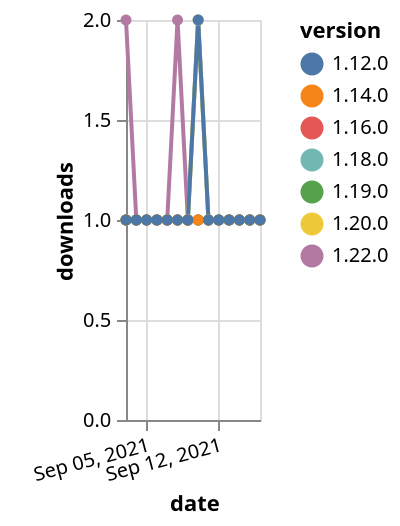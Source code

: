 {"$schema": "https://vega.github.io/schema/vega-lite/v5.json", "description": "A simple bar chart with embedded data.", "data": {"values": [{"date": "2021-09-03", "total": 151, "delta": 1, "version": "1.18.0"}, {"date": "2021-09-04", "total": 152, "delta": 1, "version": "1.18.0"}, {"date": "2021-09-05", "total": 153, "delta": 1, "version": "1.18.0"}, {"date": "2021-09-06", "total": 154, "delta": 1, "version": "1.18.0"}, {"date": "2021-09-07", "total": 155, "delta": 1, "version": "1.18.0"}, {"date": "2021-09-08", "total": 156, "delta": 1, "version": "1.18.0"}, {"date": "2021-09-09", "total": 157, "delta": 1, "version": "1.18.0"}, {"date": "2021-09-10", "total": 159, "delta": 2, "version": "1.18.0"}, {"date": "2021-09-11", "total": 160, "delta": 1, "version": "1.18.0"}, {"date": "2021-09-12", "total": 161, "delta": 1, "version": "1.18.0"}, {"date": "2021-09-13", "total": 162, "delta": 1, "version": "1.18.0"}, {"date": "2021-09-14", "total": 163, "delta": 1, "version": "1.18.0"}, {"date": "2021-09-15", "total": 164, "delta": 1, "version": "1.18.0"}, {"date": "2021-09-16", "total": 165, "delta": 1, "version": "1.18.0"}, {"date": "2021-09-03", "total": 112, "delta": 2, "version": "1.22.0"}, {"date": "2021-09-04", "total": 113, "delta": 1, "version": "1.22.0"}, {"date": "2021-09-05", "total": 114, "delta": 1, "version": "1.22.0"}, {"date": "2021-09-06", "total": 115, "delta": 1, "version": "1.22.0"}, {"date": "2021-09-07", "total": 116, "delta": 1, "version": "1.22.0"}, {"date": "2021-09-08", "total": 118, "delta": 2, "version": "1.22.0"}, {"date": "2021-09-09", "total": 119, "delta": 1, "version": "1.22.0"}, {"date": "2021-09-10", "total": 120, "delta": 1, "version": "1.22.0"}, {"date": "2021-09-11", "total": 121, "delta": 1, "version": "1.22.0"}, {"date": "2021-09-12", "total": 122, "delta": 1, "version": "1.22.0"}, {"date": "2021-09-13", "total": 123, "delta": 1, "version": "1.22.0"}, {"date": "2021-09-14", "total": 124, "delta": 1, "version": "1.22.0"}, {"date": "2021-09-15", "total": 125, "delta": 1, "version": "1.22.0"}, {"date": "2021-09-16", "total": 126, "delta": 1, "version": "1.22.0"}, {"date": "2021-09-03", "total": 160, "delta": 1, "version": "1.20.0"}, {"date": "2021-09-04", "total": 161, "delta": 1, "version": "1.20.0"}, {"date": "2021-09-05", "total": 162, "delta": 1, "version": "1.20.0"}, {"date": "2021-09-06", "total": 163, "delta": 1, "version": "1.20.0"}, {"date": "2021-09-07", "total": 164, "delta": 1, "version": "1.20.0"}, {"date": "2021-09-08", "total": 165, "delta": 1, "version": "1.20.0"}, {"date": "2021-09-09", "total": 166, "delta": 1, "version": "1.20.0"}, {"date": "2021-09-10", "total": 168, "delta": 2, "version": "1.20.0"}, {"date": "2021-09-11", "total": 169, "delta": 1, "version": "1.20.0"}, {"date": "2021-09-12", "total": 170, "delta": 1, "version": "1.20.0"}, {"date": "2021-09-13", "total": 171, "delta": 1, "version": "1.20.0"}, {"date": "2021-09-14", "total": 172, "delta": 1, "version": "1.20.0"}, {"date": "2021-09-15", "total": 173, "delta": 1, "version": "1.20.0"}, {"date": "2021-09-16", "total": 174, "delta": 1, "version": "1.20.0"}, {"date": "2021-09-03", "total": 159, "delta": 1, "version": "1.16.0"}, {"date": "2021-09-04", "total": 160, "delta": 1, "version": "1.16.0"}, {"date": "2021-09-05", "total": 161, "delta": 1, "version": "1.16.0"}, {"date": "2021-09-06", "total": 162, "delta": 1, "version": "1.16.0"}, {"date": "2021-09-07", "total": 163, "delta": 1, "version": "1.16.0"}, {"date": "2021-09-08", "total": 164, "delta": 1, "version": "1.16.0"}, {"date": "2021-09-09", "total": 165, "delta": 1, "version": "1.16.0"}, {"date": "2021-09-10", "total": 166, "delta": 1, "version": "1.16.0"}, {"date": "2021-09-11", "total": 167, "delta": 1, "version": "1.16.0"}, {"date": "2021-09-12", "total": 168, "delta": 1, "version": "1.16.0"}, {"date": "2021-09-13", "total": 169, "delta": 1, "version": "1.16.0"}, {"date": "2021-09-14", "total": 170, "delta": 1, "version": "1.16.0"}, {"date": "2021-09-15", "total": 171, "delta": 1, "version": "1.16.0"}, {"date": "2021-09-16", "total": 172, "delta": 1, "version": "1.16.0"}, {"date": "2021-09-03", "total": 134, "delta": 1, "version": "1.19.0"}, {"date": "2021-09-04", "total": 135, "delta": 1, "version": "1.19.0"}, {"date": "2021-09-05", "total": 136, "delta": 1, "version": "1.19.0"}, {"date": "2021-09-06", "total": 137, "delta": 1, "version": "1.19.0"}, {"date": "2021-09-07", "total": 138, "delta": 1, "version": "1.19.0"}, {"date": "2021-09-08", "total": 139, "delta": 1, "version": "1.19.0"}, {"date": "2021-09-09", "total": 140, "delta": 1, "version": "1.19.0"}, {"date": "2021-09-10", "total": 141, "delta": 1, "version": "1.19.0"}, {"date": "2021-09-11", "total": 142, "delta": 1, "version": "1.19.0"}, {"date": "2021-09-12", "total": 143, "delta": 1, "version": "1.19.0"}, {"date": "2021-09-13", "total": 144, "delta": 1, "version": "1.19.0"}, {"date": "2021-09-14", "total": 145, "delta": 1, "version": "1.19.0"}, {"date": "2021-09-15", "total": 146, "delta": 1, "version": "1.19.0"}, {"date": "2021-09-16", "total": 147, "delta": 1, "version": "1.19.0"}, {"date": "2021-09-03", "total": 291, "delta": 1, "version": "1.14.0"}, {"date": "2021-09-04", "total": 292, "delta": 1, "version": "1.14.0"}, {"date": "2021-09-05", "total": 293, "delta": 1, "version": "1.14.0"}, {"date": "2021-09-06", "total": 294, "delta": 1, "version": "1.14.0"}, {"date": "2021-09-07", "total": 295, "delta": 1, "version": "1.14.0"}, {"date": "2021-09-08", "total": 296, "delta": 1, "version": "1.14.0"}, {"date": "2021-09-09", "total": 297, "delta": 1, "version": "1.14.0"}, {"date": "2021-09-10", "total": 298, "delta": 1, "version": "1.14.0"}, {"date": "2021-09-11", "total": 299, "delta": 1, "version": "1.14.0"}, {"date": "2021-09-12", "total": 300, "delta": 1, "version": "1.14.0"}, {"date": "2021-09-13", "total": 301, "delta": 1, "version": "1.14.0"}, {"date": "2021-09-14", "total": 302, "delta": 1, "version": "1.14.0"}, {"date": "2021-09-15", "total": 303, "delta": 1, "version": "1.14.0"}, {"date": "2021-09-16", "total": 304, "delta": 1, "version": "1.14.0"}, {"date": "2021-09-03", "total": 218, "delta": 1, "version": "1.12.0"}, {"date": "2021-09-04", "total": 219, "delta": 1, "version": "1.12.0"}, {"date": "2021-09-05", "total": 220, "delta": 1, "version": "1.12.0"}, {"date": "2021-09-06", "total": 221, "delta": 1, "version": "1.12.0"}, {"date": "2021-09-07", "total": 222, "delta": 1, "version": "1.12.0"}, {"date": "2021-09-08", "total": 223, "delta": 1, "version": "1.12.0"}, {"date": "2021-09-09", "total": 224, "delta": 1, "version": "1.12.0"}, {"date": "2021-09-10", "total": 226, "delta": 2, "version": "1.12.0"}, {"date": "2021-09-11", "total": 227, "delta": 1, "version": "1.12.0"}, {"date": "2021-09-12", "total": 228, "delta": 1, "version": "1.12.0"}, {"date": "2021-09-13", "total": 229, "delta": 1, "version": "1.12.0"}, {"date": "2021-09-14", "total": 230, "delta": 1, "version": "1.12.0"}, {"date": "2021-09-15", "total": 231, "delta": 1, "version": "1.12.0"}, {"date": "2021-09-16", "total": 232, "delta": 1, "version": "1.12.0"}]}, "width": "container", "mark": {"type": "line", "point": {"filled": true}}, "encoding": {"x": {"field": "date", "type": "temporal", "timeUnit": "yearmonthdate", "title": "date", "axis": {"labelAngle": -15}}, "y": {"field": "delta", "type": "quantitative", "title": "downloads"}, "color": {"field": "version", "type": "nominal"}, "tooltip": {"field": "delta"}}}